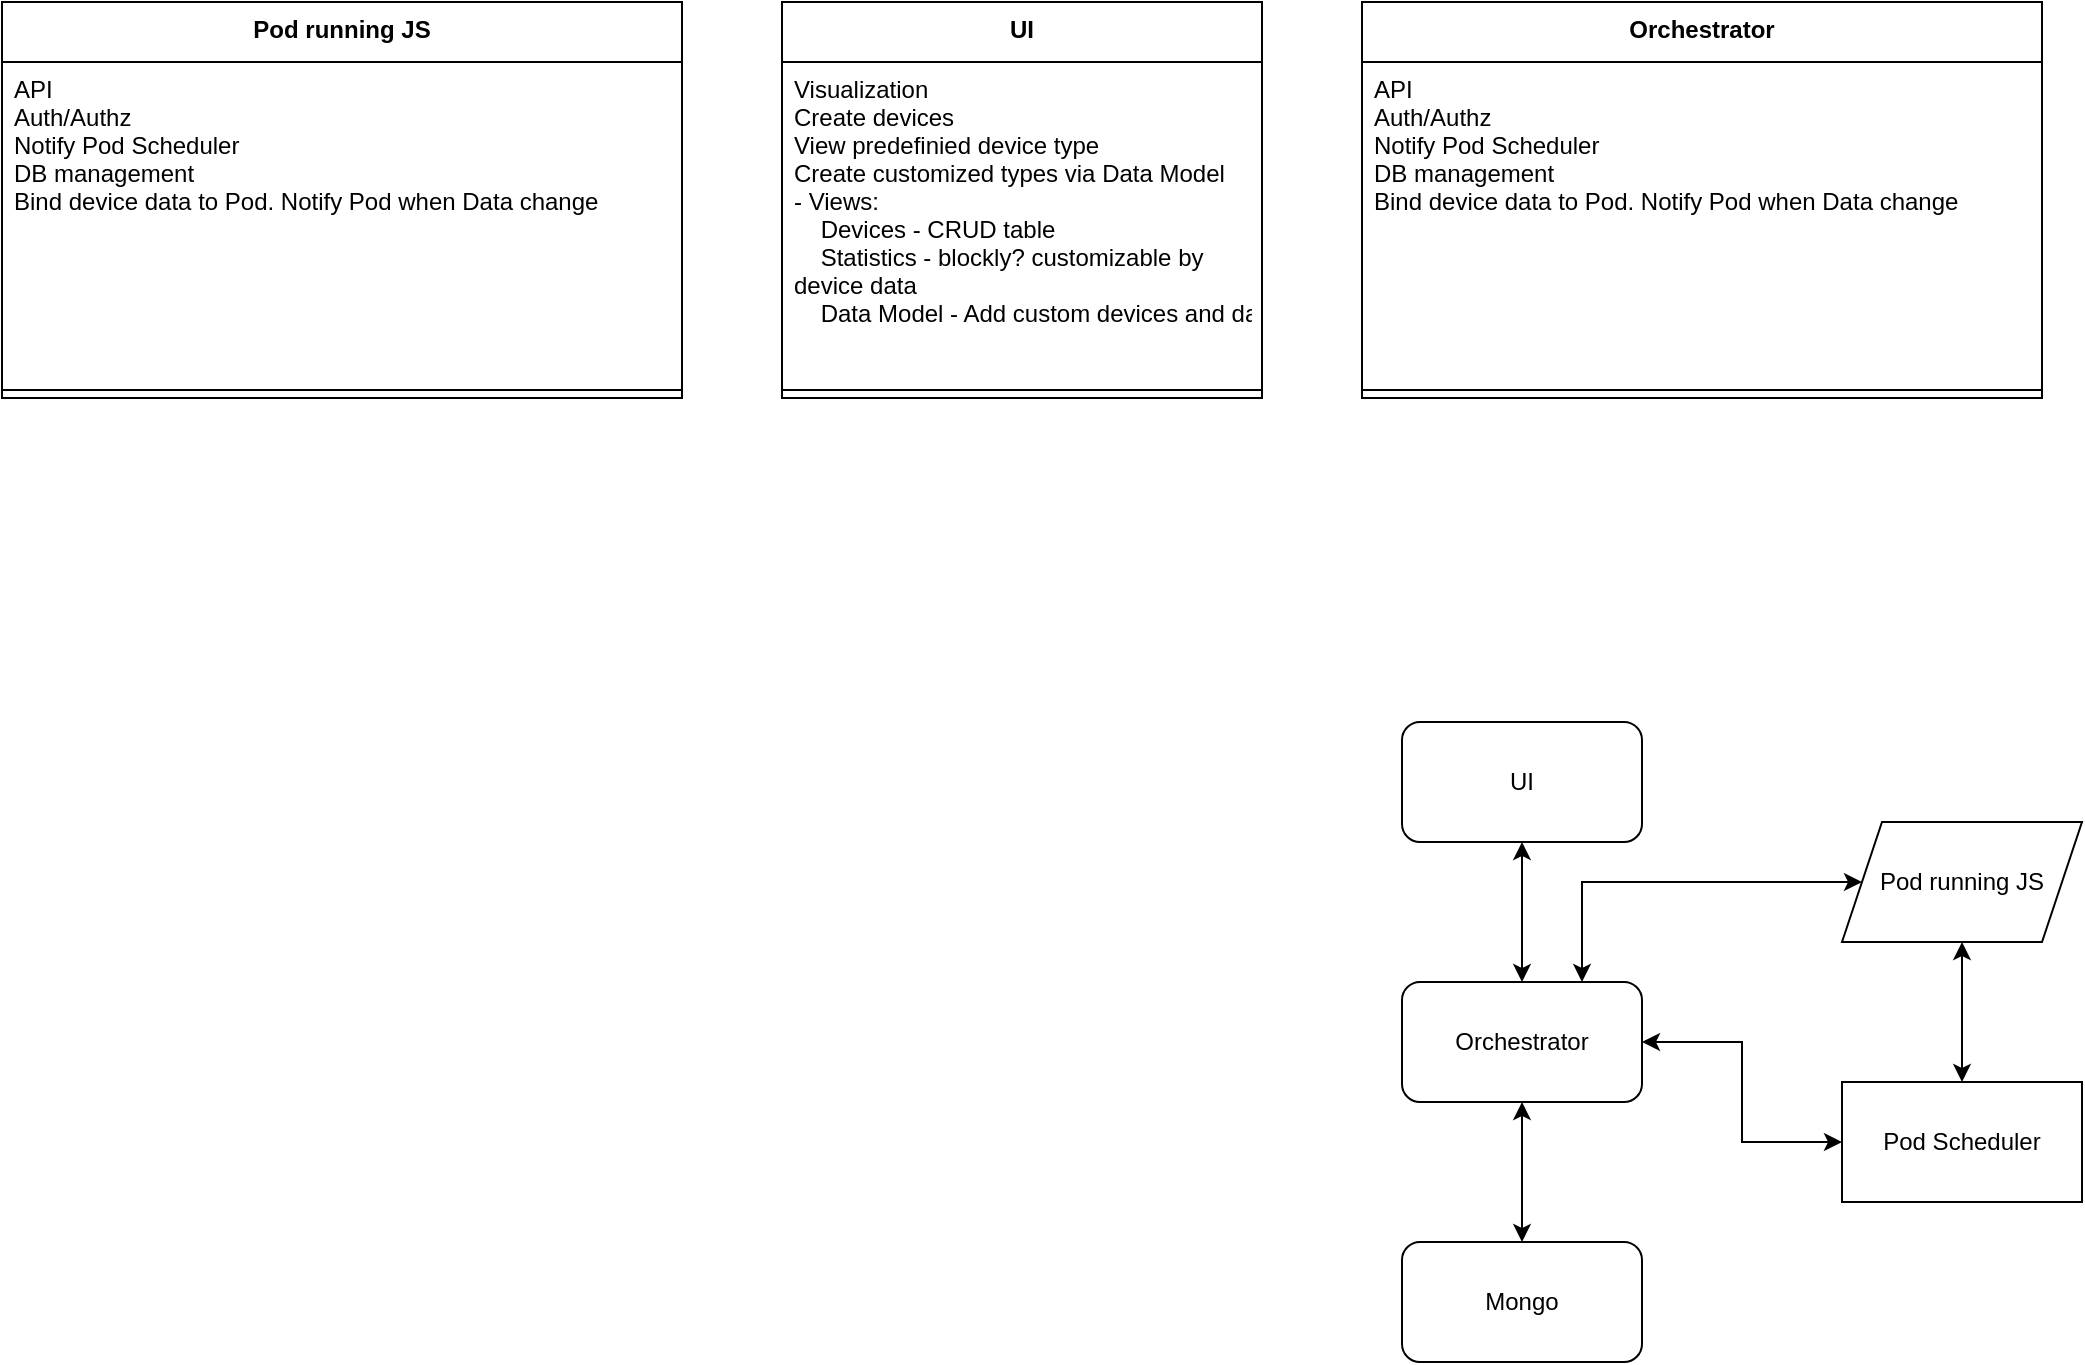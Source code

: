 <mxfile>
    <diagram id="sczDvvEbDDEiLgmw9G9E" name="Page-1">
        <mxGraphModel dx="1323" dy="362" grid="1" gridSize="10" guides="1" tooltips="1" connect="1" arrows="1" fold="1" page="1" pageScale="1" pageWidth="827" pageHeight="1169" math="0" shadow="0">
            <root>
                <mxCell id="0"/>
                <mxCell id="1" parent="0"/>
                <mxCell id="p9vXs1nj2fepQLXRhasd-3" style="edgeStyle=orthogonalEdgeStyle;rounded=0;orthogonalLoop=1;jettySize=auto;html=1;exitX=0.5;exitY=1;exitDx=0;exitDy=0;entryX=0.5;entryY=0;entryDx=0;entryDy=0;startArrow=classic;startFill=1;" parent="1" source="p9vXs1nj2fepQLXRhasd-1" target="p9vXs1nj2fepQLXRhasd-2" edge="1">
                    <mxGeometry relative="1" as="geometry"/>
                </mxCell>
                <mxCell id="p9vXs1nj2fepQLXRhasd-5" value="" style="edgeStyle=orthogonalEdgeStyle;rounded=0;orthogonalLoop=1;jettySize=auto;html=1;startArrow=classic;startFill=1;" parent="1" source="p9vXs1nj2fepQLXRhasd-1" target="p9vXs1nj2fepQLXRhasd-4" edge="1">
                    <mxGeometry relative="1" as="geometry"/>
                </mxCell>
                <mxCell id="p9vXs1nj2fepQLXRhasd-1" value="Orchestrator" style="rounded=1;whiteSpace=wrap;html=1;" parent="1" vertex="1">
                    <mxGeometry x="350" y="560" width="120" height="60" as="geometry"/>
                </mxCell>
                <mxCell id="p9vXs1nj2fepQLXRhasd-2" value="Mongo" style="rounded=1;whiteSpace=wrap;html=1;" parent="1" vertex="1">
                    <mxGeometry x="350" y="690" width="120" height="60" as="geometry"/>
                </mxCell>
                <mxCell id="p9vXs1nj2fepQLXRhasd-4" value="UI" style="rounded=1;whiteSpace=wrap;html=1;" parent="1" vertex="1">
                    <mxGeometry x="350" y="430" width="120" height="60" as="geometry"/>
                </mxCell>
                <mxCell id="p9vXs1nj2fepQLXRhasd-7" value="" style="edgeStyle=orthogonalEdgeStyle;rounded=0;orthogonalLoop=1;jettySize=auto;html=1;startArrow=classic;startFill=1;" parent="1" source="p9vXs1nj2fepQLXRhasd-6" target="p9vXs1nj2fepQLXRhasd-1" edge="1">
                    <mxGeometry relative="1" as="geometry"/>
                </mxCell>
                <mxCell id="p9vXs1nj2fepQLXRhasd-6" value="Pod Scheduler" style="rounded=0;whiteSpace=wrap;html=1;" parent="1" vertex="1">
                    <mxGeometry x="570" y="610" width="120" height="60" as="geometry"/>
                </mxCell>
                <mxCell id="p9vXs1nj2fepQLXRhasd-9" value="" style="edgeStyle=orthogonalEdgeStyle;rounded=0;orthogonalLoop=1;jettySize=auto;html=1;startArrow=classic;startFill=1;" parent="1" source="p9vXs1nj2fepQLXRhasd-8" target="p9vXs1nj2fepQLXRhasd-6" edge="1">
                    <mxGeometry relative="1" as="geometry"/>
                </mxCell>
                <mxCell id="p9vXs1nj2fepQLXRhasd-10" value="" style="edgeStyle=orthogonalEdgeStyle;rounded=0;orthogonalLoop=1;jettySize=auto;html=1;startArrow=classic;startFill=1;entryX=0.75;entryY=0;entryDx=0;entryDy=0;" parent="1" source="p9vXs1nj2fepQLXRhasd-8" target="p9vXs1nj2fepQLXRhasd-1" edge="1">
                    <mxGeometry relative="1" as="geometry"/>
                </mxCell>
                <mxCell id="p9vXs1nj2fepQLXRhasd-8" value="Pod running JS" style="shape=parallelogram;perimeter=parallelogramPerimeter;whiteSpace=wrap;html=1;fixedSize=1;" parent="1" vertex="1">
                    <mxGeometry x="570" y="480" width="120" height="60" as="geometry"/>
                </mxCell>
                <mxCell id="p9vXs1nj2fepQLXRhasd-17" value="UI" style="swimlane;fontStyle=1;align=center;verticalAlign=top;childLayout=stackLayout;horizontal=1;startSize=30;horizontalStack=0;resizeParent=1;resizeParentMax=0;resizeLast=0;collapsible=1;marginBottom=0;swimlaneLine=1;glass=0;sketch=0;shadow=0;rounded=0;" parent="1" vertex="1">
                    <mxGeometry x="40" y="70" width="240" height="198" as="geometry">
                        <mxRectangle x="150" y="300" width="100" height="30" as="alternateBounds"/>
                    </mxGeometry>
                </mxCell>
                <mxCell id="p9vXs1nj2fepQLXRhasd-18" value="Visualization&#10;Create devices&#10;View predefinied device type&#10;Create customized types via Data Model&#10;- Views:&#10;    Devices - CRUD table    &#10;    Statistics - blockly? customizable by &#10;device data&#10;    Data Model - Add custom devices and data" style="text;strokeColor=none;fillColor=none;align=left;verticalAlign=top;spacingLeft=4;spacingRight=4;overflow=hidden;rotatable=0;points=[[0,0.5],[1,0.5]];portConstraint=eastwest;" parent="p9vXs1nj2fepQLXRhasd-17" vertex="1">
                    <mxGeometry y="30" width="240" height="160" as="geometry"/>
                </mxCell>
                <mxCell id="p9vXs1nj2fepQLXRhasd-19" value="" style="line;strokeWidth=1;fillColor=none;align=left;verticalAlign=middle;spacingTop=-1;spacingLeft=3;spacingRight=3;rotatable=0;labelPosition=right;points=[];portConstraint=eastwest;" parent="p9vXs1nj2fepQLXRhasd-17" vertex="1">
                    <mxGeometry y="190" width="240" height="8" as="geometry"/>
                </mxCell>
                <mxCell id="p9vXs1nj2fepQLXRhasd-21" value="Orchestrator" style="swimlane;fontStyle=1;align=center;verticalAlign=top;childLayout=stackLayout;horizontal=1;startSize=30;horizontalStack=0;resizeParent=1;resizeParentMax=0;resizeLast=0;collapsible=1;marginBottom=0;swimlaneLine=1;glass=0;sketch=0;shadow=0;rounded=0;" parent="1" vertex="1">
                    <mxGeometry x="330" y="70" width="340" height="198" as="geometry">
                        <mxRectangle x="150" y="300" width="100" height="30" as="alternateBounds"/>
                    </mxGeometry>
                </mxCell>
                <mxCell id="p9vXs1nj2fepQLXRhasd-22" value="API&#10;Auth/Authz&#10;Notify Pod Scheduler&#10;DB management&#10;Bind device data to Pod. Notify Pod when Data change" style="text;strokeColor=none;fillColor=none;align=left;verticalAlign=top;spacingLeft=4;spacingRight=4;overflow=hidden;rotatable=0;points=[[0,0.5],[1,0.5]];portConstraint=eastwest;" parent="p9vXs1nj2fepQLXRhasd-21" vertex="1">
                    <mxGeometry y="30" width="340" height="160" as="geometry"/>
                </mxCell>
                <mxCell id="p9vXs1nj2fepQLXRhasd-23" value="" style="line;strokeWidth=1;fillColor=none;align=left;verticalAlign=middle;spacingTop=-1;spacingLeft=3;spacingRight=3;rotatable=0;labelPosition=right;points=[];portConstraint=eastwest;" parent="p9vXs1nj2fepQLXRhasd-21" vertex="1">
                    <mxGeometry y="190" width="340" height="8" as="geometry"/>
                </mxCell>
                <mxCell id="p9vXs1nj2fepQLXRhasd-24" value="Pod running JS" style="swimlane;fontStyle=1;align=center;verticalAlign=top;childLayout=stackLayout;horizontal=1;startSize=30;horizontalStack=0;resizeParent=1;resizeParentMax=0;resizeLast=0;collapsible=1;marginBottom=0;swimlaneLine=1;glass=0;sketch=0;shadow=0;rounded=0;" parent="1" vertex="1">
                    <mxGeometry x="-350" y="70" width="340" height="198" as="geometry">
                        <mxRectangle x="150" y="300" width="100" height="30" as="alternateBounds"/>
                    </mxGeometry>
                </mxCell>
                <mxCell id="p9vXs1nj2fepQLXRhasd-25" value="API&#10;Auth/Authz&#10;Notify Pod Scheduler&#10;DB management&#10;Bind device data to Pod. Notify Pod when Data change" style="text;strokeColor=none;fillColor=none;align=left;verticalAlign=top;spacingLeft=4;spacingRight=4;overflow=hidden;rotatable=0;points=[[0,0.5],[1,0.5]];portConstraint=eastwest;" parent="p9vXs1nj2fepQLXRhasd-24" vertex="1">
                    <mxGeometry y="30" width="340" height="160" as="geometry"/>
                </mxCell>
                <mxCell id="p9vXs1nj2fepQLXRhasd-26" value="" style="line;strokeWidth=1;fillColor=none;align=left;verticalAlign=middle;spacingTop=-1;spacingLeft=3;spacingRight=3;rotatable=0;labelPosition=right;points=[];portConstraint=eastwest;" parent="p9vXs1nj2fepQLXRhasd-24" vertex="1">
                    <mxGeometry y="190" width="340" height="8" as="geometry"/>
                </mxCell>
            </root>
        </mxGraphModel>
    </diagram>
</mxfile>
